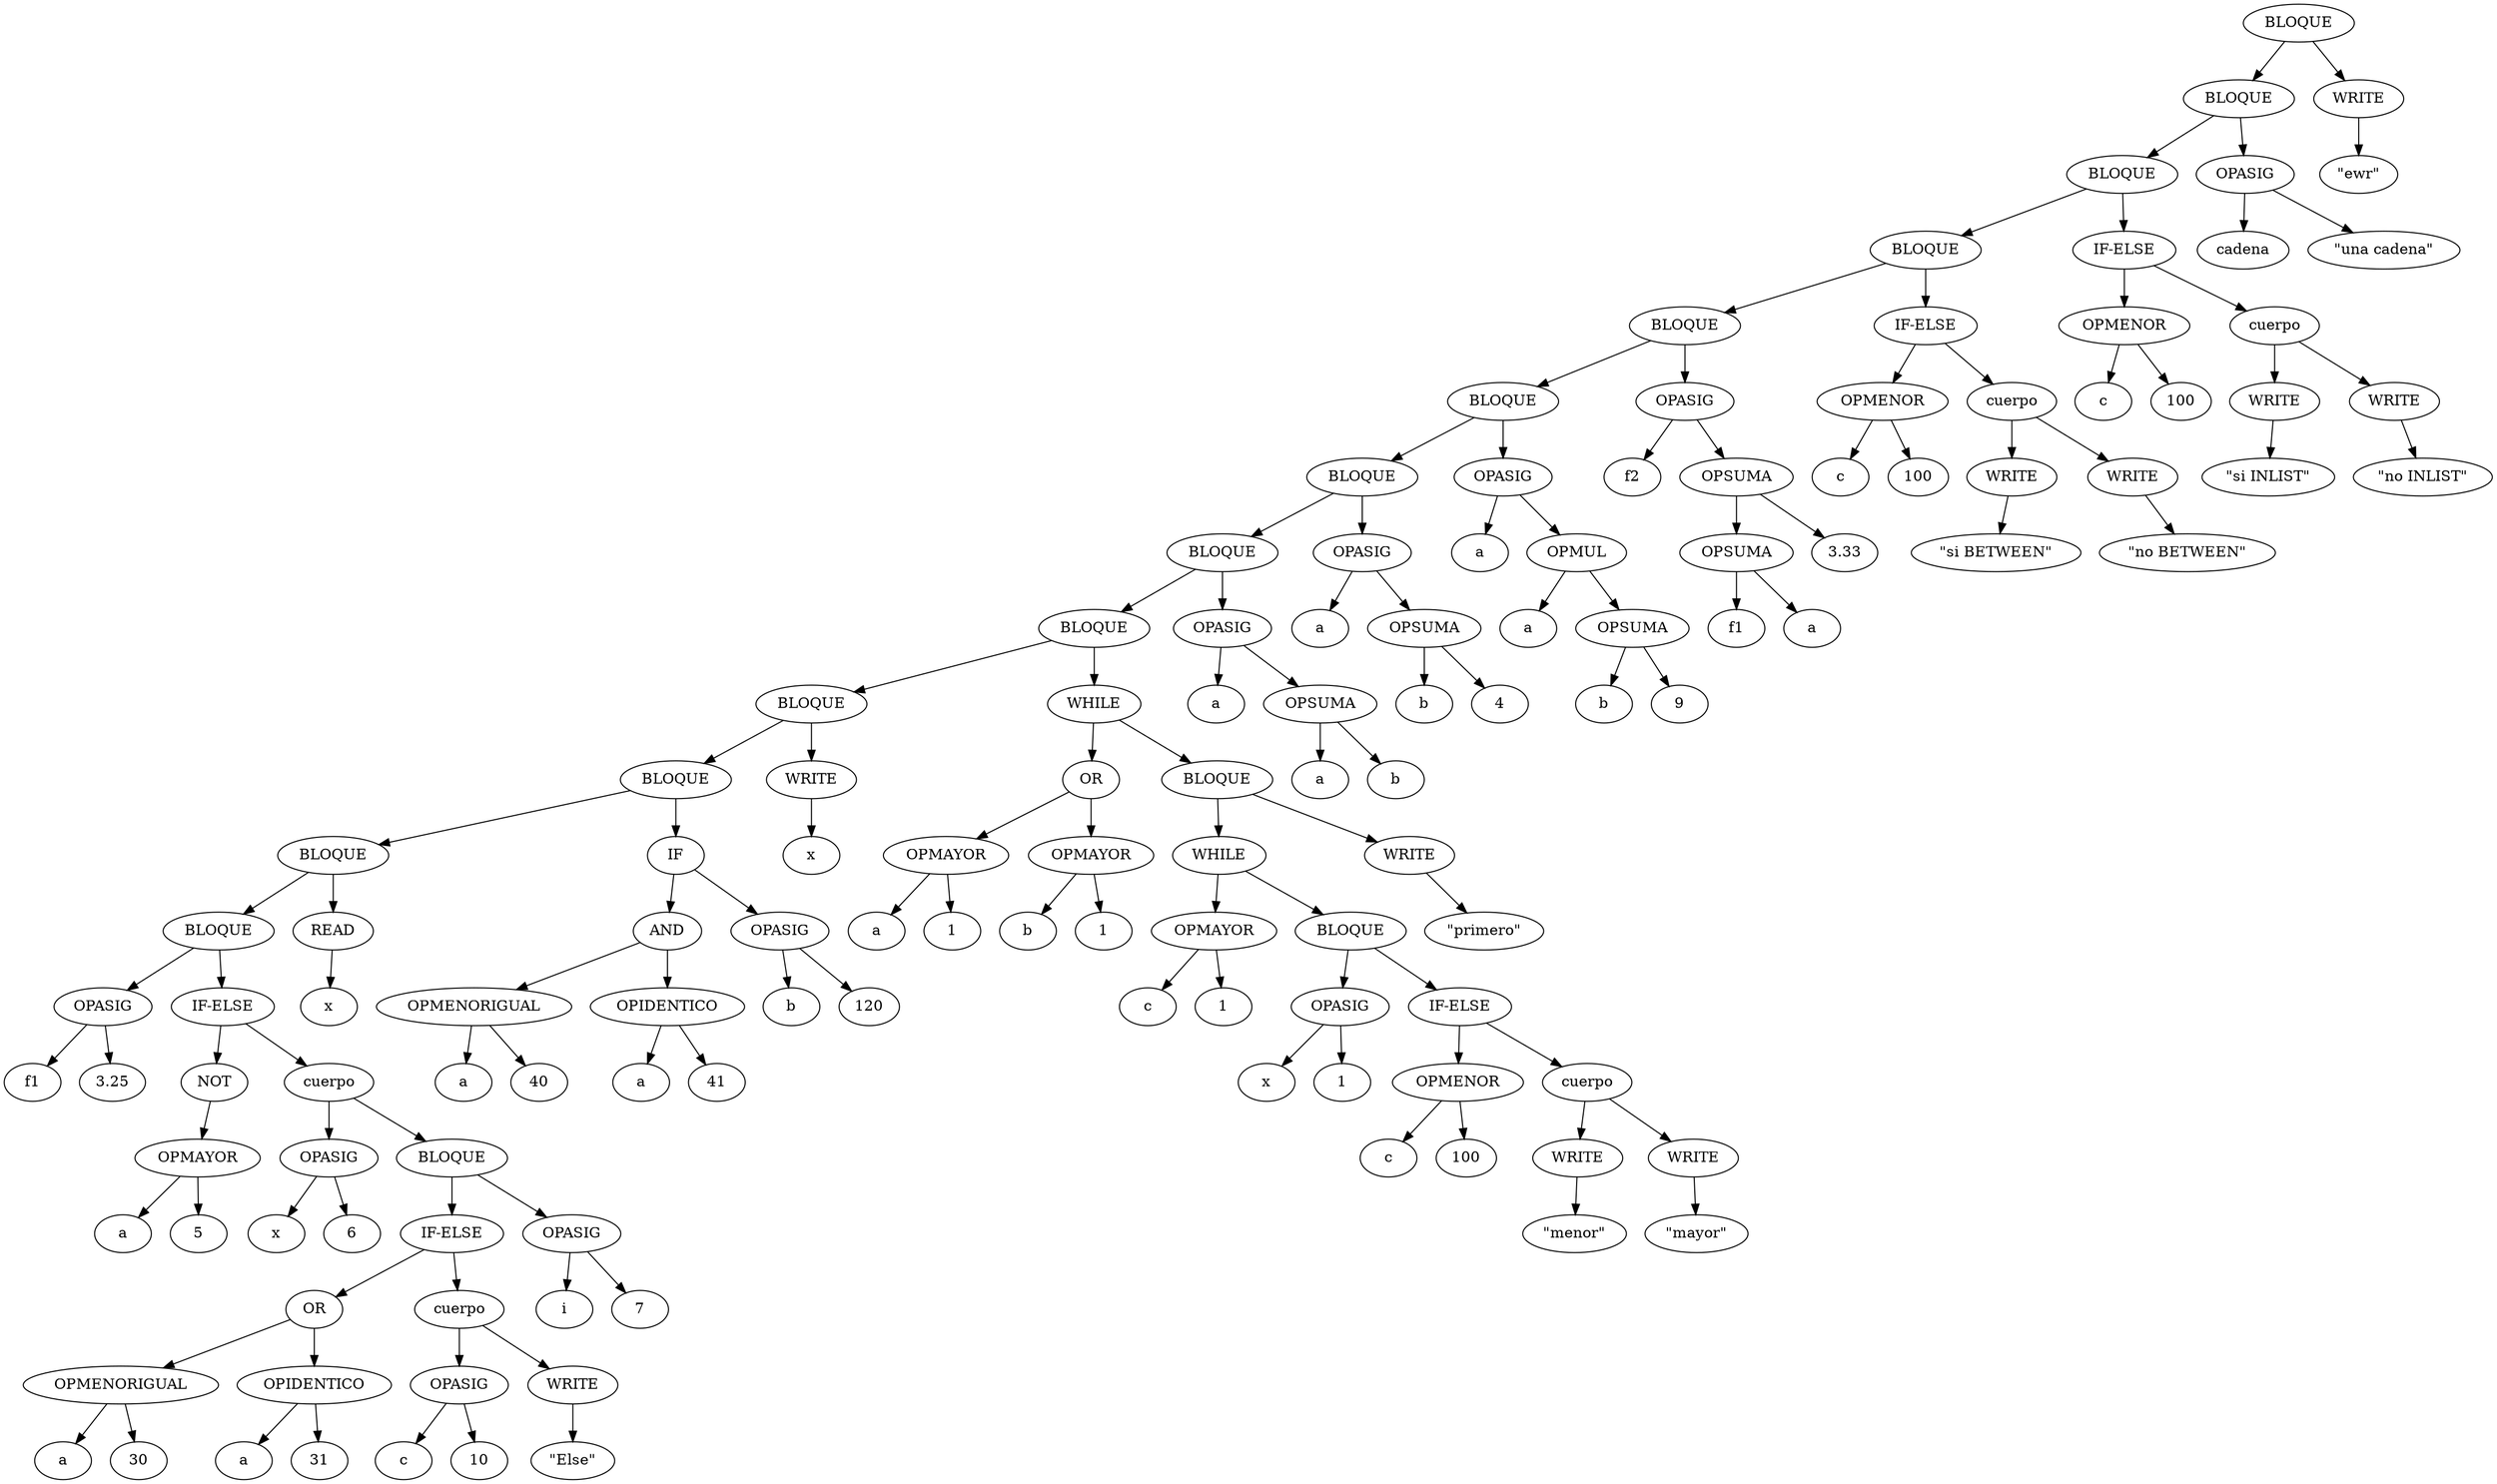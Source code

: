 digraph BST {
x0 [label=<BLOQUE>];
x1 [label=<BLOQUE>];
x0 -> x1;
x3 [label=<BLOQUE>];
x1 -> x3;
x7 [label=<BLOQUE>];
x3 -> x7;
x15 [label=<BLOQUE>];
x7 -> x15;
x31 [label=<BLOQUE>];
x15 -> x31;
x63 [label=<BLOQUE>];
x31 -> x63;
x127 [label=<BLOQUE>];
x63 -> x127;
x255 [label=<BLOQUE>];
x127 -> x255;
x511 [label=<BLOQUE>];
x255 -> x511;
x1023 [label=<BLOQUE>];
x511 -> x1023;
x2047 [label=<BLOQUE>];
x1023 -> x2047;
x4095 [label=<BLOQUE>];
x2047 -> x4095;
x8191 [label=<OPASIG>];
x4095 -> x8191;
x16383 [label=<f1>];
x8191 -> x16383;
x16384 [label=<3.25>];
x8191 -> x16384;
x8192 [label=<IF-ELSE>];
x4095 -> x8192;
x16385 [label=<NOT>];
x8192 -> x16385;
x32771 [label=<OPMAYOR>];
x16385 -> x32771;
x65543 [label=<a>];
x32771 -> x65543;
x65544 [label=<5>];
x32771 -> x65544;
x16386 [label=<cuerpo>];
x8192 -> x16386;
x32773 [label=<OPASIG>];
x16386 -> x32773;
x65547 [label=<x>];
x32773 -> x65547;
x65548 [label=<6>];
x32773 -> x65548;
x32774 [label=<BLOQUE>];
x16386 -> x32774;
x65549 [label=<IF-ELSE>];
x32774 -> x65549;
x131099 [label=<OR>];
x65549 -> x131099;
x262199 [label=<OPMENORIGUAL>];
x131099 -> x262199;
x524399 [label=<a>];
x262199 -> x524399;
x524400 [label=<30>];
x262199 -> x524400;
x262200 [label=<OPIDENTICO>];
x131099 -> x262200;
x524401 [label=<a>];
x262200 -> x524401;
x524402 [label=<31>];
x262200 -> x524402;
x131100 [label=<cuerpo>];
x65549 -> x131100;
x262201 [label=<OPASIG>];
x131100 -> x262201;
x524403 [label=<c>];
x262201 -> x524403;
x524404 [label=<10>];
x262201 -> x524404;
x262202 [label=<WRITE>];
x131100 -> x262202;
x524405 [label=<"Else">];
x262202 -> x524405;
x65550 [label=<OPASIG>];
x32774 -> x65550;
x131101 [label=<i>];
x65550 -> x131101;
x131102 [label=<7>];
x65550 -> x131102;
x4096 [label=<READ>];
x2047 -> x4096;
x8193 [label=<x>];
x4096 -> x8193;
x2048 [label=<IF>];
x1023 -> x2048;
x4097 [label=<AND>];
x2048 -> x4097;
x8195 [label=<OPMENORIGUAL>];
x4097 -> x8195;
x16391 [label=<a>];
x8195 -> x16391;
x16392 [label=<40>];
x8195 -> x16392;
x8196 [label=<OPIDENTICO>];
x4097 -> x8196;
x16393 [label=<a>];
x8196 -> x16393;
x16394 [label=<41>];
x8196 -> x16394;
x4098 [label=<OPASIG>];
x2048 -> x4098;
x8197 [label=<b>];
x4098 -> x8197;
x8198 [label=<120>];
x4098 -> x8198;
x1024 [label=<WRITE>];
x511 -> x1024;
x2049 [label=<x>];
x1024 -> x2049;
x512 [label=<WHILE>];
x255 -> x512;
x1025 [label=<OR>];
x512 -> x1025;
x2051 [label=<OPMAYOR>];
x1025 -> x2051;
x4103 [label=<a>];
x2051 -> x4103;
x4104 [label=<1>];
x2051 -> x4104;
x2052 [label=<OPMAYOR>];
x1025 -> x2052;
x4105 [label=<b>];
x2052 -> x4105;
x4106 [label=<1>];
x2052 -> x4106;
x1026 [label=<BLOQUE>];
x512 -> x1026;
x2053 [label=<WHILE>];
x1026 -> x2053;
x4107 [label=<OPMAYOR>];
x2053 -> x4107;
x8215 [label=<c>];
x4107 -> x8215;
x8216 [label=<1>];
x4107 -> x8216;
x4108 [label=<BLOQUE>];
x2053 -> x4108;
x8217 [label=<OPASIG>];
x4108 -> x8217;
x16435 [label=<x>];
x8217 -> x16435;
x16436 [label=<1>];
x8217 -> x16436;
x8218 [label=<IF-ELSE>];
x4108 -> x8218;
x16437 [label=<OPMENOR>];
x8218 -> x16437;
x32875 [label=<c>];
x16437 -> x32875;
x32876 [label=<100>];
x16437 -> x32876;
x16438 [label=<cuerpo>];
x8218 -> x16438;
x32877 [label=<WRITE>];
x16438 -> x32877;
x65755 [label=<"menor">];
x32877 -> x65755;
x32878 [label=<WRITE>];
x16438 -> x32878;
x65757 [label=<"mayor">];
x32878 -> x65757;
x2054 [label=<WRITE>];
x1026 -> x2054;
x4109 [label=<"primero">];
x2054 -> x4109;
x256 [label=<OPASIG>];
x127 -> x256;
x513 [label=<a>];
x256 -> x513;
x514 [label=<OPSUMA>];
x256 -> x514;
x1029 [label=<a>];
x514 -> x1029;
x1030 [label=<b>];
x514 -> x1030;
x128 [label=<OPASIG>];
x63 -> x128;
x257 [label=<a>];
x128 -> x257;
x258 [label=<OPSUMA>];
x128 -> x258;
x517 [label=<b>];
x258 -> x517;
x518 [label=<4>];
x258 -> x518;
x64 [label=<OPASIG>];
x31 -> x64;
x129 [label=<a>];
x64 -> x129;
x130 [label=<OPMUL>];
x64 -> x130;
x261 [label=<a>];
x130 -> x261;
x262 [label=<OPSUMA>];
x130 -> x262;
x525 [label=<b>];
x262 -> x525;
x526 [label=<9>];
x262 -> x526;
x32 [label=<OPASIG>];
x15 -> x32;
x65 [label=<f2>];
x32 -> x65;
x66 [label=<OPSUMA>];
x32 -> x66;
x133 [label=<OPSUMA>];
x66 -> x133;
x267 [label=<f1>];
x133 -> x267;
x268 [label=<a>];
x133 -> x268;
x134 [label=<3.33>];
x66 -> x134;
x16 [label=<IF-ELSE>];
x7 -> x16;
x33 [label=<OPMENOR>];
x16 -> x33;
x67 [label=<c>];
x33 -> x67;
x68 [label=<100>];
x33 -> x68;
x34 [label=<cuerpo>];
x16 -> x34;
x69 [label=<WRITE>];
x34 -> x69;
x139 [label=<"si BETWEEN">];
x69 -> x139;
x70 [label=<WRITE>];
x34 -> x70;
x141 [label=<"no BETWEEN">];
x70 -> x141;
x8 [label=<IF-ELSE>];
x3 -> x8;
x17 [label=<OPMENOR>];
x8 -> x17;
x35 [label=<c>];
x17 -> x35;
x36 [label=<100>];
x17 -> x36;
x18 [label=<cuerpo>];
x8 -> x18;
x37 [label=<WRITE>];
x18 -> x37;
x75 [label=<"si INLIST">];
x37 -> x75;
x38 [label=<WRITE>];
x18 -> x38;
x77 [label=<"no INLIST">];
x38 -> x77;
x4 [label=<OPASIG>];
x1 -> x4;
x9 [label=<cadena>];
x4 -> x9;
x10 [label=<"una cadena">];
x4 -> x10;
x2 [label=<WRITE>];
x0 -> x2;
x5 [label=<"ewr">];
x2 -> x5;
}